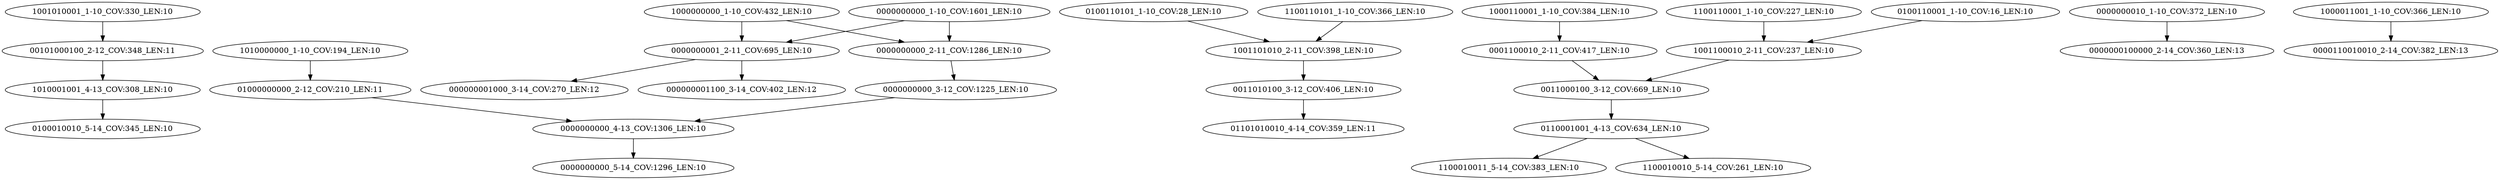 digraph G {
    "00101000100_2-12_COV:348_LEN:11" -> "1010001001_4-13_COV:308_LEN:10";
    "01000000000_2-12_COV:210_LEN:11" -> "0000000000_4-13_COV:1306_LEN:10";
    "0100110101_1-10_COV:28_LEN:10" -> "1001101010_2-11_COV:398_LEN:10";
    "0000000000_3-12_COV:1225_LEN:10" -> "0000000000_4-13_COV:1306_LEN:10";
    "1001100010_2-11_COV:237_LEN:10" -> "0011000100_3-12_COV:669_LEN:10";
    "1100110001_1-10_COV:227_LEN:10" -> "1001100010_2-11_COV:237_LEN:10";
    "0000000001_2-11_COV:695_LEN:10" -> "000000001000_3-14_COV:270_LEN:12";
    "0000000001_2-11_COV:695_LEN:10" -> "000000001100_3-14_COV:402_LEN:12";
    "1000000000_1-10_COV:432_LEN:10" -> "0000000001_2-11_COV:695_LEN:10";
    "1000000000_1-10_COV:432_LEN:10" -> "0000000000_2-11_COV:1286_LEN:10";
    "0000000010_1-10_COV:372_LEN:10" -> "0000000100000_2-14_COV:360_LEN:13";
    "1001010001_1-10_COV:330_LEN:10" -> "00101000100_2-12_COV:348_LEN:11";
    "0000000000_4-13_COV:1306_LEN:10" -> "0000000000_5-14_COV:1296_LEN:10";
    "0011000100_3-12_COV:669_LEN:10" -> "0110001001_4-13_COV:634_LEN:10";
    "1000110001_1-10_COV:384_LEN:10" -> "0001100010_2-11_COV:417_LEN:10";
    "0100110001_1-10_COV:16_LEN:10" -> "1001100010_2-11_COV:237_LEN:10";
    "1100110101_1-10_COV:366_LEN:10" -> "1001101010_2-11_COV:398_LEN:10";
    "1001101010_2-11_COV:398_LEN:10" -> "0011010100_3-12_COV:406_LEN:10";
    "0000000000_2-11_COV:1286_LEN:10" -> "0000000000_3-12_COV:1225_LEN:10";
    "0011010100_3-12_COV:406_LEN:10" -> "01101010010_4-14_COV:359_LEN:11";
    "1010001001_4-13_COV:308_LEN:10" -> "0100010010_5-14_COV:345_LEN:10";
    "0001100010_2-11_COV:417_LEN:10" -> "0011000100_3-12_COV:669_LEN:10";
    "1000011001_1-10_COV:366_LEN:10" -> "0000110010010_2-14_COV:382_LEN:13";
    "1010000000_1-10_COV:194_LEN:10" -> "01000000000_2-12_COV:210_LEN:11";
    "0000000000_1-10_COV:1601_LEN:10" -> "0000000001_2-11_COV:695_LEN:10";
    "0000000000_1-10_COV:1601_LEN:10" -> "0000000000_2-11_COV:1286_LEN:10";
    "0110001001_4-13_COV:634_LEN:10" -> "1100010011_5-14_COV:383_LEN:10";
    "0110001001_4-13_COV:634_LEN:10" -> "1100010010_5-14_COV:261_LEN:10";
}
